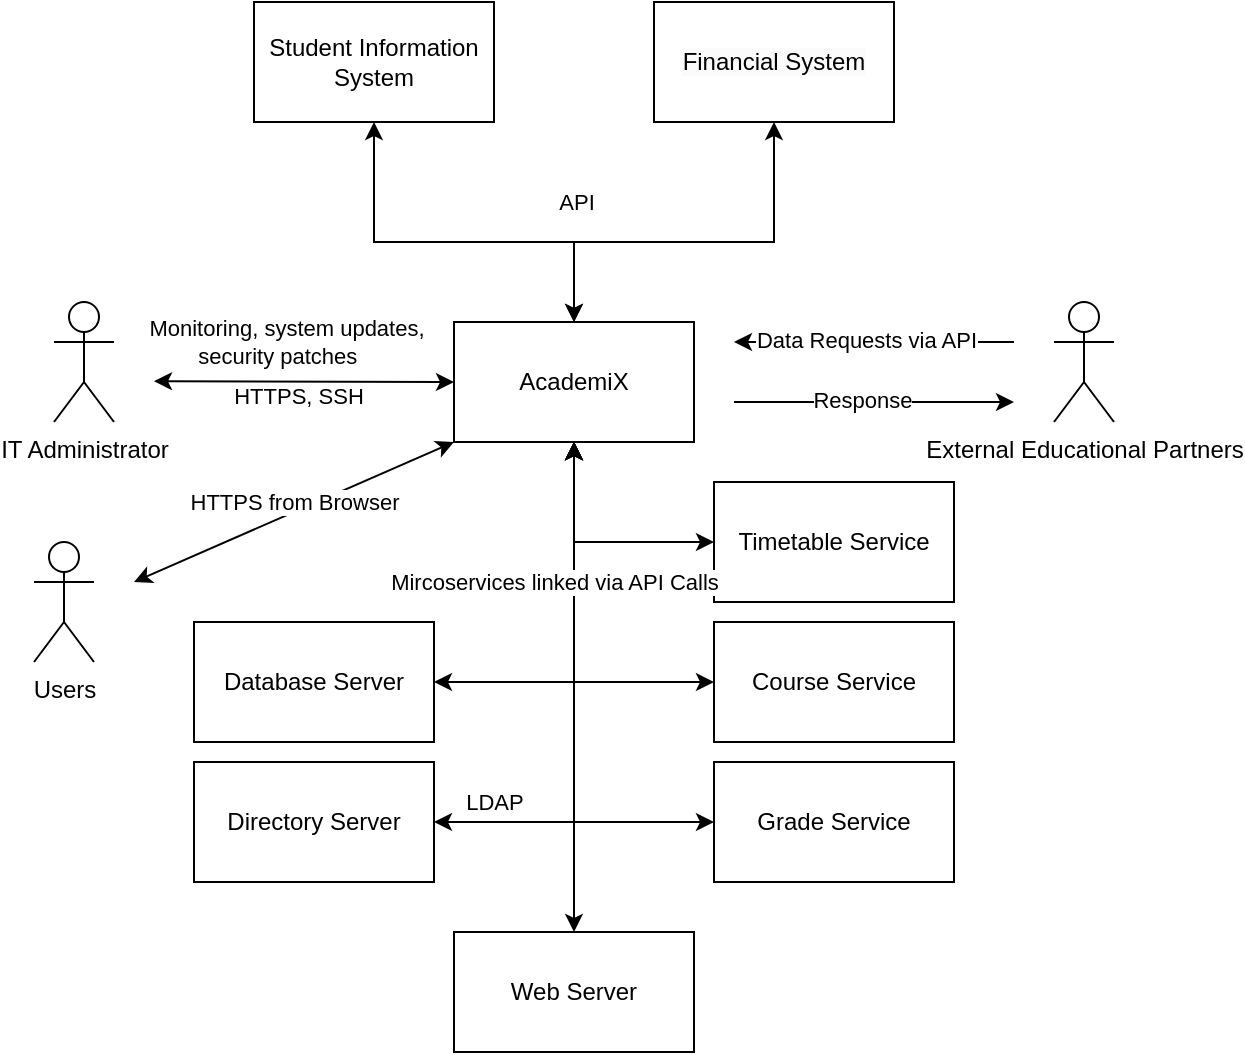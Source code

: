 <mxfile version="22.1.18" type="device">
  <diagram name="Page-1" id="wA5pldwcn_qm3kUEHj0E">
    <mxGraphModel dx="1195" dy="622" grid="1" gridSize="10" guides="1" tooltips="1" connect="1" arrows="1" fold="1" page="1" pageScale="1" pageWidth="827" pageHeight="1169" math="0" shadow="0">
      <root>
        <mxCell id="0" />
        <mxCell id="1" parent="0" />
        <mxCell id="Uz7Kxq8Pc48Gf-kUsB9r-1" value="Users" style="shape=umlActor;verticalLabelPosition=bottom;verticalAlign=top;html=1;outlineConnect=0;" parent="1" vertex="1">
          <mxGeometry x="130" y="390" width="30" height="60" as="geometry" />
        </mxCell>
        <mxCell id="Uz7Kxq8Pc48Gf-kUsB9r-2" value="IT Administrator" style="shape=umlActor;verticalLabelPosition=bottom;verticalAlign=top;html=1;outlineConnect=0;" parent="1" vertex="1">
          <mxGeometry x="140" y="270" width="30" height="60" as="geometry" />
        </mxCell>
        <mxCell id="cRwfX4DV7ikgnyCxecMF-3" value="AcademiX" style="rounded=0;whiteSpace=wrap;html=1;" vertex="1" parent="1">
          <mxGeometry x="340" y="280" width="120" height="60" as="geometry" />
        </mxCell>
        <mxCell id="cRwfX4DV7ikgnyCxecMF-4" value="&lt;span style=&quot;color: rgb(0, 0, 0); font-family: Helvetica; font-size: 12px; font-style: normal; font-variant-ligatures: normal; font-variant-caps: normal; letter-spacing: normal; orphans: 2; text-align: center; text-indent: 0px; text-transform: none; widows: 2; word-spacing: 0px; -webkit-text-stroke-width: 0px; background-color: rgb(251, 251, 251); text-decoration-thickness: initial; text-decoration-style: initial; text-decoration-color: initial; float: none; display: inline !important;&quot;&gt;Financial System&lt;/span&gt;" style="rounded=0;whiteSpace=wrap;html=1;" vertex="1" parent="1">
          <mxGeometry x="440" y="120" width="120" height="60" as="geometry" />
        </mxCell>
        <mxCell id="cRwfX4DV7ikgnyCxecMF-5" value="Student Information System" style="rounded=0;whiteSpace=wrap;html=1;" vertex="1" parent="1">
          <mxGeometry x="240" y="120" width="120" height="60" as="geometry" />
        </mxCell>
        <mxCell id="cRwfX4DV7ikgnyCxecMF-6" value="External Educational Partners" style="shape=umlActor;verticalLabelPosition=bottom;verticalAlign=top;html=1;outlineConnect=0;" vertex="1" parent="1">
          <mxGeometry x="640" y="270" width="30" height="60" as="geometry" />
        </mxCell>
        <mxCell id="cRwfX4DV7ikgnyCxecMF-7" value="" style="endArrow=classic;html=1;rounded=0;" edge="1" parent="1">
          <mxGeometry width="50" height="50" relative="1" as="geometry">
            <mxPoint x="620" y="290" as="sourcePoint" />
            <mxPoint x="480" y="290" as="targetPoint" />
          </mxGeometry>
        </mxCell>
        <mxCell id="cRwfX4DV7ikgnyCxecMF-9" value="Data Requests via API" style="edgeLabel;html=1;align=center;verticalAlign=middle;resizable=0;points=[];" vertex="1" connectable="0" parent="cRwfX4DV7ikgnyCxecMF-7">
          <mxGeometry x="0.062" y="-1" relative="1" as="geometry">
            <mxPoint as="offset" />
          </mxGeometry>
        </mxCell>
        <mxCell id="cRwfX4DV7ikgnyCxecMF-8" value="" style="endArrow=classic;html=1;rounded=0;" edge="1" parent="1">
          <mxGeometry width="50" height="50" relative="1" as="geometry">
            <mxPoint x="480" y="320" as="sourcePoint" />
            <mxPoint x="620" y="320" as="targetPoint" />
          </mxGeometry>
        </mxCell>
        <mxCell id="cRwfX4DV7ikgnyCxecMF-10" value="Response" style="edgeLabel;html=1;align=center;verticalAlign=middle;resizable=0;points=[];" vertex="1" connectable="0" parent="cRwfX4DV7ikgnyCxecMF-8">
          <mxGeometry x="-0.095" y="1" relative="1" as="geometry">
            <mxPoint as="offset" />
          </mxGeometry>
        </mxCell>
        <mxCell id="cRwfX4DV7ikgnyCxecMF-11" value="" style="endArrow=classic;startArrow=classic;html=1;rounded=0;entryX=0.5;entryY=1;entryDx=0;entryDy=0;exitX=0.5;exitY=0;exitDx=0;exitDy=0;" edge="1" parent="1" source="cRwfX4DV7ikgnyCxecMF-3" target="cRwfX4DV7ikgnyCxecMF-5">
          <mxGeometry width="50" height="50" relative="1" as="geometry">
            <mxPoint x="380" y="400" as="sourcePoint" />
            <mxPoint x="430" y="350" as="targetPoint" />
            <Array as="points">
              <mxPoint x="400" y="240" />
              <mxPoint x="300" y="240" />
            </Array>
          </mxGeometry>
        </mxCell>
        <mxCell id="cRwfX4DV7ikgnyCxecMF-36" value="API" style="edgeLabel;html=1;align=center;verticalAlign=middle;resizable=0;points=[];" vertex="1" connectable="0" parent="cRwfX4DV7ikgnyCxecMF-11">
          <mxGeometry x="-0.433" y="1" relative="1" as="geometry">
            <mxPoint x="17" y="-21" as="offset" />
          </mxGeometry>
        </mxCell>
        <mxCell id="cRwfX4DV7ikgnyCxecMF-12" value="" style="endArrow=classic;startArrow=classic;html=1;rounded=0;entryX=0.5;entryY=1;entryDx=0;entryDy=0;exitX=0.5;exitY=0;exitDx=0;exitDy=0;" edge="1" parent="1" source="cRwfX4DV7ikgnyCxecMF-3" target="cRwfX4DV7ikgnyCxecMF-4">
          <mxGeometry width="50" height="50" relative="1" as="geometry">
            <mxPoint x="380" y="400" as="sourcePoint" />
            <mxPoint x="430" y="350" as="targetPoint" />
            <Array as="points">
              <mxPoint x="400" y="240" />
              <mxPoint x="500" y="240" />
            </Array>
          </mxGeometry>
        </mxCell>
        <mxCell id="cRwfX4DV7ikgnyCxecMF-16" value="" style="endArrow=classic;startArrow=classic;html=1;rounded=0;entryX=0;entryY=0.5;entryDx=0;entryDy=0;" edge="1" parent="1" target="cRwfX4DV7ikgnyCxecMF-3">
          <mxGeometry width="50" height="50" relative="1" as="geometry">
            <mxPoint x="190" y="309.58" as="sourcePoint" />
            <mxPoint x="320" y="320" as="targetPoint" />
          </mxGeometry>
        </mxCell>
        <mxCell id="cRwfX4DV7ikgnyCxecMF-17" value="Monitoring, system updates,&lt;br&gt;security patches&amp;nbsp; &amp;nbsp;" style="edgeLabel;html=1;align=center;verticalAlign=middle;resizable=0;points=[];" vertex="1" connectable="0" parent="cRwfX4DV7ikgnyCxecMF-16">
          <mxGeometry x="-0.05" relative="1" as="geometry">
            <mxPoint x="-6" y="-20" as="offset" />
          </mxGeometry>
        </mxCell>
        <mxCell id="cRwfX4DV7ikgnyCxecMF-33" value="Text" style="edgeLabel;html=1;align=center;verticalAlign=middle;resizable=0;points=[];" vertex="1" connectable="0" parent="cRwfX4DV7ikgnyCxecMF-16">
          <mxGeometry x="-0.1" y="-8" relative="1" as="geometry">
            <mxPoint as="offset" />
          </mxGeometry>
        </mxCell>
        <mxCell id="cRwfX4DV7ikgnyCxecMF-34" value="HTTPS, SSH" style="edgeLabel;html=1;align=center;verticalAlign=middle;resizable=0;points=[];" vertex="1" connectable="0" parent="cRwfX4DV7ikgnyCxecMF-16">
          <mxGeometry x="-0.044" y="-7" relative="1" as="geometry">
            <mxPoint as="offset" />
          </mxGeometry>
        </mxCell>
        <mxCell id="cRwfX4DV7ikgnyCxecMF-18" value="" style="endArrow=classic;startArrow=classic;html=1;rounded=0;entryX=0;entryY=1;entryDx=0;entryDy=0;" edge="1" parent="1" target="cRwfX4DV7ikgnyCxecMF-3">
          <mxGeometry width="50" height="50" relative="1" as="geometry">
            <mxPoint x="180" y="410" as="sourcePoint" />
            <mxPoint x="400" y="340" as="targetPoint" />
          </mxGeometry>
        </mxCell>
        <mxCell id="cRwfX4DV7ikgnyCxecMF-32" value="HTTPS from Browser" style="edgeLabel;html=1;align=center;verticalAlign=middle;resizable=0;points=[];" vertex="1" connectable="0" parent="cRwfX4DV7ikgnyCxecMF-18">
          <mxGeometry x="-0.15" y="-3" relative="1" as="geometry">
            <mxPoint x="11" y="-13" as="offset" />
          </mxGeometry>
        </mxCell>
        <mxCell id="cRwfX4DV7ikgnyCxecMF-19" value="Timetable Service" style="rounded=0;whiteSpace=wrap;html=1;" vertex="1" parent="1">
          <mxGeometry x="470" y="360" width="120" height="60" as="geometry" />
        </mxCell>
        <mxCell id="cRwfX4DV7ikgnyCxecMF-20" value="Course Service" style="rounded=0;whiteSpace=wrap;html=1;" vertex="1" parent="1">
          <mxGeometry x="470" y="430" width="120" height="60" as="geometry" />
        </mxCell>
        <mxCell id="cRwfX4DV7ikgnyCxecMF-21" value="Grade Service" style="rounded=0;whiteSpace=wrap;html=1;" vertex="1" parent="1">
          <mxGeometry x="470" y="500" width="120" height="60" as="geometry" />
        </mxCell>
        <mxCell id="cRwfX4DV7ikgnyCxecMF-22" value="" style="endArrow=classic;startArrow=classic;html=1;rounded=0;entryX=0.5;entryY=1;entryDx=0;entryDy=0;exitX=0;exitY=0.5;exitDx=0;exitDy=0;" edge="1" parent="1" source="cRwfX4DV7ikgnyCxecMF-21" target="cRwfX4DV7ikgnyCxecMF-3">
          <mxGeometry width="50" height="50" relative="1" as="geometry">
            <mxPoint x="380" y="400" as="sourcePoint" />
            <mxPoint x="430" y="350" as="targetPoint" />
            <Array as="points">
              <mxPoint x="400" y="530" />
            </Array>
          </mxGeometry>
        </mxCell>
        <mxCell id="cRwfX4DV7ikgnyCxecMF-23" value="" style="endArrow=classic;startArrow=classic;html=1;rounded=0;entryX=0;entryY=0.5;entryDx=0;entryDy=0;exitX=0.5;exitY=1;exitDx=0;exitDy=0;" edge="1" parent="1" source="cRwfX4DV7ikgnyCxecMF-3" target="cRwfX4DV7ikgnyCxecMF-20">
          <mxGeometry width="50" height="50" relative="1" as="geometry">
            <mxPoint x="380" y="400" as="sourcePoint" />
            <mxPoint x="430" y="350" as="targetPoint" />
            <Array as="points">
              <mxPoint x="400" y="460" />
            </Array>
          </mxGeometry>
        </mxCell>
        <mxCell id="cRwfX4DV7ikgnyCxecMF-24" value="" style="endArrow=classic;startArrow=classic;html=1;rounded=0;entryX=0;entryY=0.5;entryDx=0;entryDy=0;exitX=0.5;exitY=1;exitDx=0;exitDy=0;" edge="1" parent="1" source="cRwfX4DV7ikgnyCxecMF-3" target="cRwfX4DV7ikgnyCxecMF-19">
          <mxGeometry width="50" height="50" relative="1" as="geometry">
            <mxPoint x="380" y="400" as="sourcePoint" />
            <mxPoint x="430" y="350" as="targetPoint" />
            <Array as="points">
              <mxPoint x="400" y="390" />
            </Array>
          </mxGeometry>
        </mxCell>
        <mxCell id="cRwfX4DV7ikgnyCxecMF-25" value="Database Server" style="rounded=0;whiteSpace=wrap;html=1;" vertex="1" parent="1">
          <mxGeometry x="210" y="430" width="120" height="60" as="geometry" />
        </mxCell>
        <mxCell id="cRwfX4DV7ikgnyCxecMF-27" value="Directory Server" style="rounded=0;whiteSpace=wrap;html=1;" vertex="1" parent="1">
          <mxGeometry x="210" y="500" width="120" height="60" as="geometry" />
        </mxCell>
        <mxCell id="cRwfX4DV7ikgnyCxecMF-28" value="Web Server" style="rounded=0;whiteSpace=wrap;html=1;" vertex="1" parent="1">
          <mxGeometry x="340" y="585" width="120" height="60" as="geometry" />
        </mxCell>
        <mxCell id="cRwfX4DV7ikgnyCxecMF-29" value="" style="endArrow=classic;startArrow=classic;html=1;rounded=0;entryX=0.5;entryY=1;entryDx=0;entryDy=0;exitX=1;exitY=0.5;exitDx=0;exitDy=0;" edge="1" parent="1" source="cRwfX4DV7ikgnyCxecMF-25" target="cRwfX4DV7ikgnyCxecMF-3">
          <mxGeometry width="50" height="50" relative="1" as="geometry">
            <mxPoint x="380" y="400" as="sourcePoint" />
            <mxPoint x="430" y="350" as="targetPoint" />
            <Array as="points">
              <mxPoint x="400" y="460" />
            </Array>
          </mxGeometry>
        </mxCell>
        <mxCell id="cRwfX4DV7ikgnyCxecMF-30" value="" style="endArrow=classic;startArrow=classic;html=1;rounded=0;entryX=0.5;entryY=1;entryDx=0;entryDy=0;exitX=1;exitY=0.5;exitDx=0;exitDy=0;" edge="1" parent="1" source="cRwfX4DV7ikgnyCxecMF-27" target="cRwfX4DV7ikgnyCxecMF-3">
          <mxGeometry width="50" height="50" relative="1" as="geometry">
            <mxPoint x="380" y="400" as="sourcePoint" />
            <mxPoint x="430" y="350" as="targetPoint" />
            <Array as="points">
              <mxPoint x="400" y="530" />
            </Array>
          </mxGeometry>
        </mxCell>
        <mxCell id="cRwfX4DV7ikgnyCxecMF-38" value="LDAP" style="edgeLabel;html=1;align=center;verticalAlign=middle;resizable=0;points=[];" vertex="1" connectable="0" parent="cRwfX4DV7ikgnyCxecMF-30">
          <mxGeometry x="-0.66" y="-3" relative="1" as="geometry">
            <mxPoint x="-14" y="-13" as="offset" />
          </mxGeometry>
        </mxCell>
        <mxCell id="cRwfX4DV7ikgnyCxecMF-31" value="" style="endArrow=classic;startArrow=classic;html=1;rounded=0;entryX=0.5;entryY=1;entryDx=0;entryDy=0;exitX=0.5;exitY=0;exitDx=0;exitDy=0;" edge="1" parent="1" source="cRwfX4DV7ikgnyCxecMF-28" target="cRwfX4DV7ikgnyCxecMF-3">
          <mxGeometry width="50" height="50" relative="1" as="geometry">
            <mxPoint x="380" y="400" as="sourcePoint" />
            <mxPoint x="430" y="350" as="targetPoint" />
          </mxGeometry>
        </mxCell>
        <mxCell id="cRwfX4DV7ikgnyCxecMF-37" value="Mircoservices linked via API Calls" style="edgeLabel;html=1;align=center;verticalAlign=middle;resizable=0;points=[];" vertex="1" connectable="0" parent="cRwfX4DV7ikgnyCxecMF-31">
          <mxGeometry x="0.744" relative="1" as="geometry">
            <mxPoint x="-10" y="38" as="offset" />
          </mxGeometry>
        </mxCell>
      </root>
    </mxGraphModel>
  </diagram>
</mxfile>
